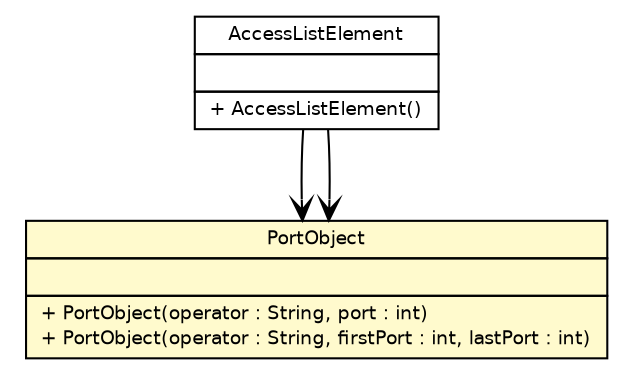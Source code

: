#!/usr/local/bin/dot
#
# Class diagram 
# Generated by UmlGraph version 4.6 (http://www.spinellis.gr/sw/umlgraph)
#

digraph G {
	edge [fontname="Helvetica",fontsize=10,labelfontname="Helvetica",labelfontsize=10];
	node [fontname="Helvetica",fontsize=10,shape=plaintext];
	// fr.univrennes1.cri.jtacl.equipments.cisco.router.PortObject
	c14018 [label=<<table border="0" cellborder="1" cellspacing="0" cellpadding="2" port="p" bgcolor="lemonChiffon" href="./PortObject.html">
		<tr><td><table border="0" cellspacing="0" cellpadding="1">
			<tr><td> PortObject </td></tr>
		</table></td></tr>
		<tr><td><table border="0" cellspacing="0" cellpadding="1">
			<tr><td align="left">  </td></tr>
		</table></td></tr>
		<tr><td><table border="0" cellspacing="0" cellpadding="1">
			<tr><td align="left"> + PortObject(operator : String, port : int) </td></tr>
			<tr><td align="left"> + PortObject(operator : String, firstPort : int, lastPort : int) </td></tr>
		</table></td></tr>
		</table>>, fontname="Helvetica", fontcolor="black", fontsize=9.0];
	// fr.univrennes1.cri.jtacl.equipments.cisco.router.AccessListElement
	c14019 [label=<<table border="0" cellborder="1" cellspacing="0" cellpadding="2" port="p" href="./AccessListElement.html">
		<tr><td><table border="0" cellspacing="0" cellpadding="1">
			<tr><td> AccessListElement </td></tr>
		</table></td></tr>
		<tr><td><table border="0" cellspacing="0" cellpadding="1">
			<tr><td align="left">  </td></tr>
		</table></td></tr>
		<tr><td><table border="0" cellspacing="0" cellpadding="1">
			<tr><td align="left"> + AccessListElement() </td></tr>
		</table></td></tr>
		</table>>, fontname="Helvetica", fontcolor="black", fontsize=9.0];
	// fr.univrennes1.cri.jtacl.equipments.cisco.router.AccessListElement NAVASSOC fr.univrennes1.cri.jtacl.equipments.cisco.router.PortObject
	c14019:p -> c14018:p [taillabel="", label="", headlabel="", fontname="Helvetica", fontcolor="black", fontsize=10.0, color="black", arrowhead=open];
	// fr.univrennes1.cri.jtacl.equipments.cisco.router.AccessListElement NAVASSOC fr.univrennes1.cri.jtacl.equipments.cisco.router.PortObject
	c14019:p -> c14018:p [taillabel="", label="", headlabel="", fontname="Helvetica", fontcolor="black", fontsize=10.0, color="black", arrowhead=open];
}

